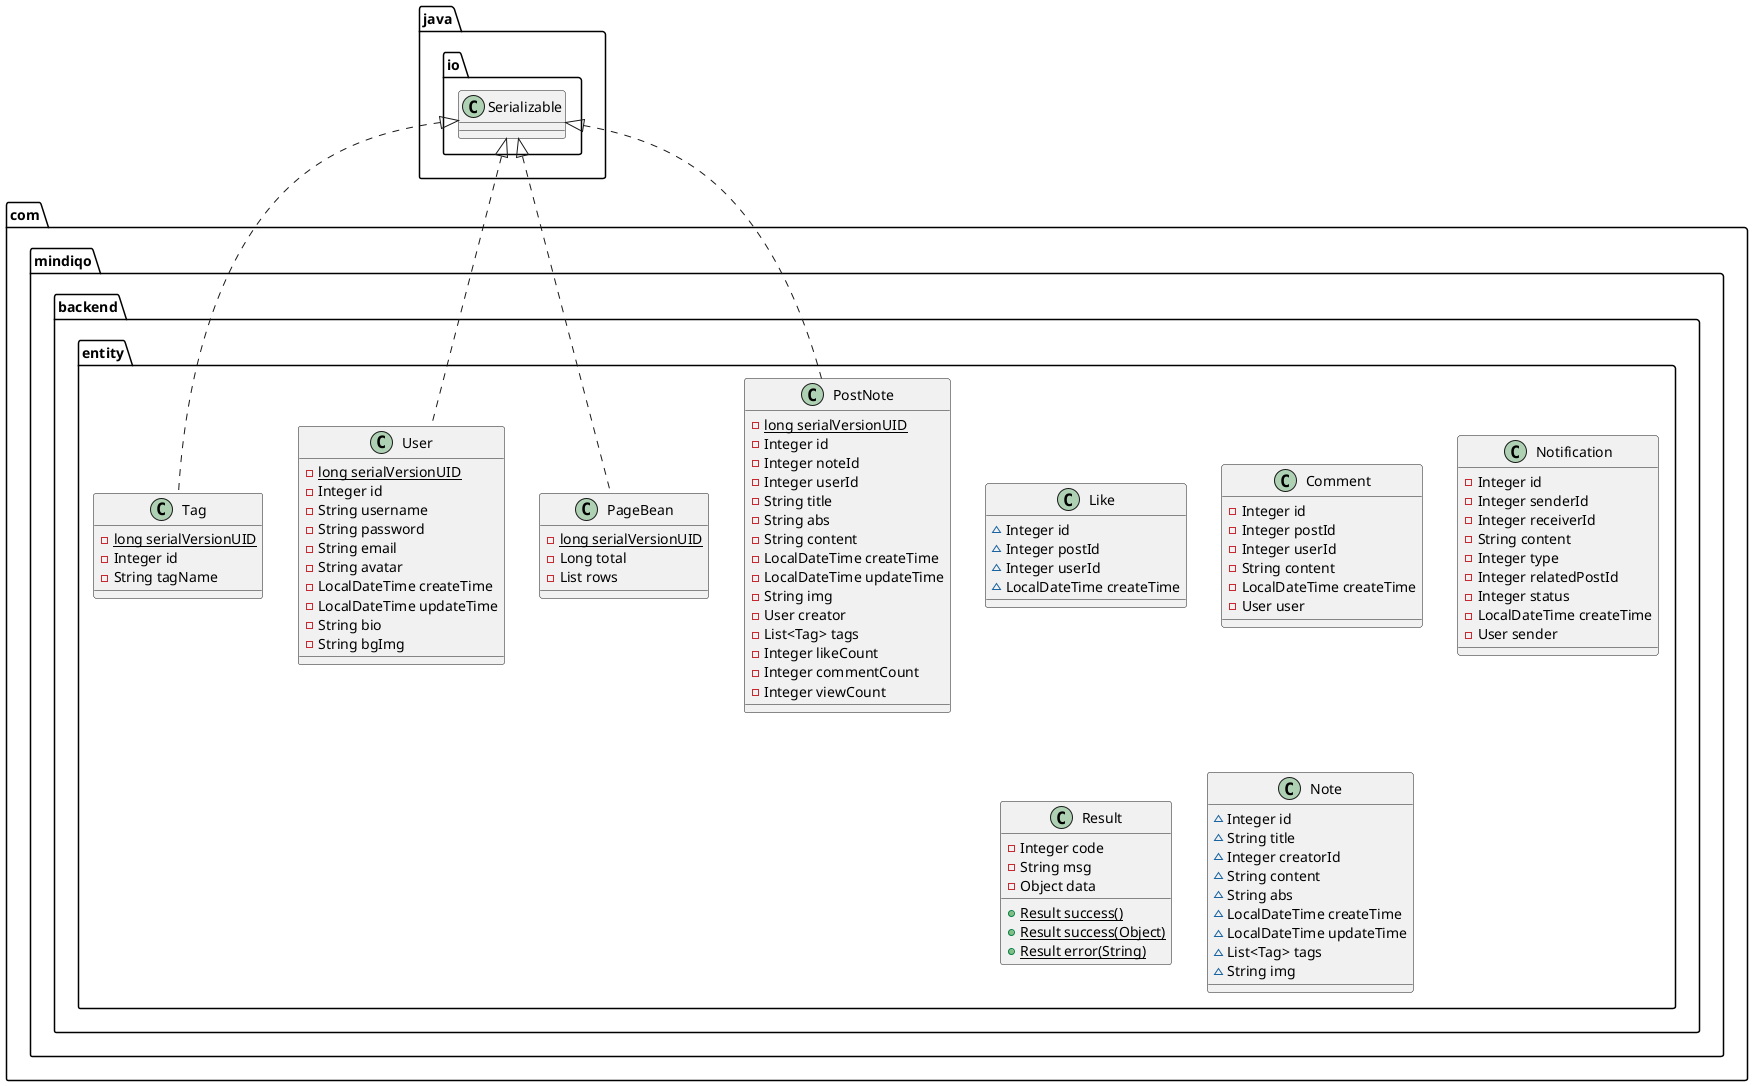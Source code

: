 @startuml
class com.mindiqo.backend.entity.Like {
~ Integer id
~ Integer postId
~ Integer userId
~ LocalDateTime createTime
}
class com.mindiqo.backend.entity.PostNote {
- {static} long serialVersionUID
- Integer id
- Integer noteId
- Integer userId
- String title
- String abs
- String content
- LocalDateTime createTime
- LocalDateTime updateTime
- String img
- User creator
- List<Tag> tags
- Integer likeCount
- Integer commentCount
- Integer viewCount
}
class com.mindiqo.backend.entity.Comment {
- Integer id
- Integer postId
- Integer userId
- String content
- LocalDateTime createTime
- User user
}
class com.mindiqo.backend.entity.PageBean {
- {static} long serialVersionUID
- Long total
- List rows
}
class com.mindiqo.backend.entity.Notification {
- Integer id
- Integer senderId
- Integer receiverId
- String content
- Integer type
- Integer relatedPostId
- Integer status
- LocalDateTime createTime
- User sender
}
class com.mindiqo.backend.entity.User {
- {static} long serialVersionUID
- Integer id
- String username
- String password
- String email
- String avatar
- LocalDateTime createTime
- LocalDateTime updateTime
- String bio
- String bgImg
}
class com.mindiqo.backend.entity.Result {
- Integer code
- String msg
- Object data
+ {static} Result success()
+ {static} Result success(Object)
+ {static} Result error(String)
}
class com.mindiqo.backend.entity.Note {
~ Integer id
~ String title
~ Integer creatorId
~ String content
~ String abs
~ LocalDateTime createTime
~ LocalDateTime updateTime
~ List<Tag> tags
~ String img
}
class com.mindiqo.backend.entity.Tag {
- {static} long serialVersionUID
- Integer id
- String tagName
}


java.io.Serializable <|.. com.mindiqo.backend.entity.PostNote
java.io.Serializable <|.. com.mindiqo.backend.entity.PageBean
java.io.Serializable <|.. com.mindiqo.backend.entity.User
java.io.Serializable <|.. com.mindiqo.backend.entity.Tag
@enduml